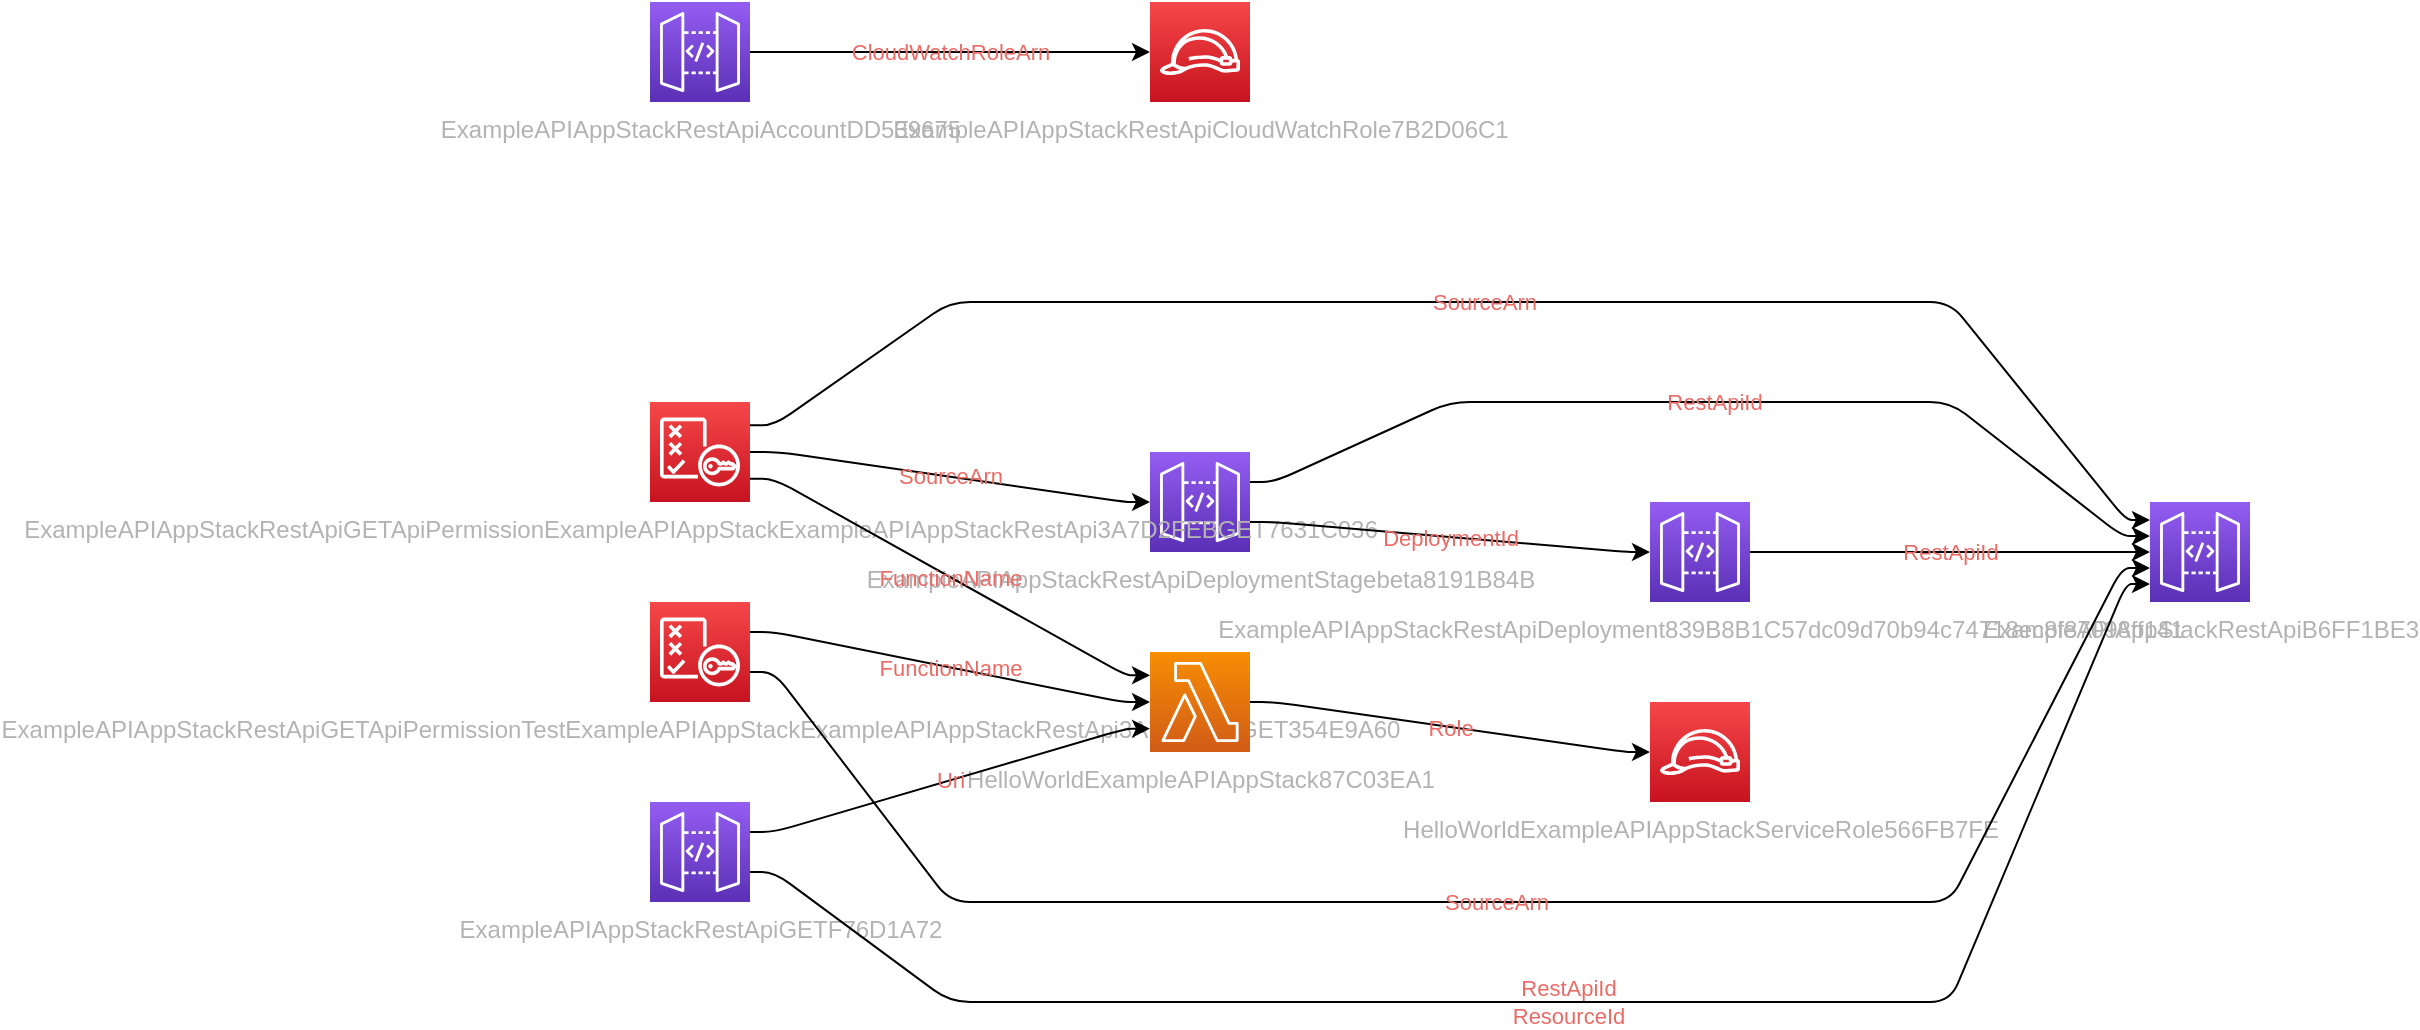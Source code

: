 <mxfile version="13.1.3" pages="2">
            <diagram id="diagramid" name="Diagram">
              <mxGraphModel><root><mxCell id="0"/><mxCell id="1" parent="0"/><mxCell id="2" value="ExampleAPIAppStackRestApiB6FF1BE3" style="outlineConnect=0;fontColor=#B3B3B3;gradientColor=#945DF2;gradientDirection=north;fillColor=#5A30B5;strokeColor=#ffffff;dashed=0;verticalLabelPosition=bottom;verticalAlign=top;align=center;html=1;fontSize=12;fontStyle=0;aspect=fixed;shape=mxgraph.aws4.resourceIcon;resIcon=mxgraph.aws4.api_gateway;" vertex="1" parent="1"><mxGeometry x="750" y="250" width="50" height="50" as="geometry"/></mxCell><mxCell id="3" value="ExampleAPIAppStackRestApiCloudWatchRole7B2D06C1" style="outlineConnect=0;fontColor=#B3B3B3;gradientColor=#F54749;gradientDirection=north;fillColor=#C7131F;strokeColor=#ffffff;dashed=0;verticalLabelPosition=bottom;verticalAlign=top;align=center;html=1;fontSize=12;fontStyle=0;aspect=fixed;shape=mxgraph.aws4.resourceIcon;resIcon=mxgraph.aws4.role;" vertex="1" parent="1"><mxGeometry x="250" width="50" height="50" as="geometry"/></mxCell><mxCell id="4" value="ExampleAPIAppStackRestApiAccountDD539675" style="outlineConnect=0;fontColor=#B3B3B3;gradientColor=#945DF2;gradientDirection=north;fillColor=#5A30B5;strokeColor=#ffffff;dashed=0;verticalLabelPosition=bottom;verticalAlign=top;align=center;html=1;fontSize=12;fontStyle=0;aspect=fixed;shape=mxgraph.aws4.resourceIcon;resIcon=mxgraph.aws4.api_gateway;" vertex="1" parent="1"><mxGeometry width="50" height="50" as="geometry"/></mxCell><mxCell id="5" value="ExampleAPIAppStackRestApiDeployment839B8B1C57dc09d70b94c74718ec8f87098ff141" style="outlineConnect=0;fontColor=#B3B3B3;gradientColor=#945DF2;gradientDirection=north;fillColor=#5A30B5;strokeColor=#ffffff;dashed=0;verticalLabelPosition=bottom;verticalAlign=top;align=center;html=1;fontSize=12;fontStyle=0;aspect=fixed;shape=mxgraph.aws4.resourceIcon;resIcon=mxgraph.aws4.api_gateway;" vertex="1" parent="1"><mxGeometry x="500" y="250" width="50" height="50" as="geometry"/></mxCell><mxCell id="6" value="ExampleAPIAppStackRestApiDeploymentStagebeta8191B84B" style="outlineConnect=0;fontColor=#B3B3B3;gradientColor=#945DF2;gradientDirection=north;fillColor=#5A30B5;strokeColor=#ffffff;dashed=0;verticalLabelPosition=bottom;verticalAlign=top;align=center;html=1;fontSize=12;fontStyle=0;aspect=fixed;shape=mxgraph.aws4.resourceIcon;resIcon=mxgraph.aws4.api_gateway;" vertex="1" parent="1"><mxGeometry x="250" y="225" width="50" height="50" as="geometry"/></mxCell><mxCell id="7" value="ExampleAPIAppStackRestApiGETApiPermissionExampleAPIAppStackExampleAPIAppStackRestApi3A7D2FEBGET7631C036" style="outlineConnect=0;fontColor=#B3B3B3;gradientColor=#F54749;gradientDirection=north;fillColor=#C7131F;strokeColor=#ffffff;dashed=0;verticalLabelPosition=bottom;verticalAlign=top;align=center;html=1;fontSize=12;fontStyle=0;aspect=fixed;shape=mxgraph.aws4.resourceIcon;resIcon=mxgraph.aws4.policy;" vertex="1" parent="1"><mxGeometry y="200" width="50" height="50" as="geometry"/></mxCell><mxCell id="8" value="ExampleAPIAppStackRestApiGETApiPermissionTestExampleAPIAppStackExampleAPIAppStackRestApi3A7D2FEBGET354E9A60" style="outlineConnect=0;fontColor=#B3B3B3;gradientColor=#F54749;gradientDirection=north;fillColor=#C7131F;strokeColor=#ffffff;dashed=0;verticalLabelPosition=bottom;verticalAlign=top;align=center;html=1;fontSize=12;fontStyle=0;aspect=fixed;shape=mxgraph.aws4.resourceIcon;resIcon=mxgraph.aws4.policy;" vertex="1" parent="1"><mxGeometry y="300" width="50" height="50" as="geometry"/></mxCell><mxCell id="9" value="ExampleAPIAppStackRestApiGETF76D1A72" style="outlineConnect=0;fontColor=#B3B3B3;gradientColor=#945DF2;gradientDirection=north;fillColor=#5A30B5;strokeColor=#ffffff;dashed=0;verticalLabelPosition=bottom;verticalAlign=top;align=center;html=1;fontSize=12;fontStyle=0;aspect=fixed;shape=mxgraph.aws4.resourceIcon;resIcon=mxgraph.aws4.api_gateway;" vertex="1" parent="1"><mxGeometry y="400" width="50" height="50" as="geometry"/></mxCell><mxCell id="10" value="HelloWorldExampleAPIAppStackServiceRole566FB7FE" style="outlineConnect=0;fontColor=#B3B3B3;gradientColor=#F54749;gradientDirection=north;fillColor=#C7131F;strokeColor=#ffffff;dashed=0;verticalLabelPosition=bottom;verticalAlign=top;align=center;html=1;fontSize=12;fontStyle=0;aspect=fixed;shape=mxgraph.aws4.resourceIcon;resIcon=mxgraph.aws4.role;" vertex="1" parent="1"><mxGeometry x="500" y="350" width="50" height="50" as="geometry"/></mxCell><mxCell id="11" value="HelloWorldExampleAPIAppStack87C03EA1" style="outlineConnect=0;fontColor=#B3B3B3;gradientColor=#F78E04;gradientDirection=north;fillColor=#D05C17;strokeColor=#ffffff;dashed=0;verticalLabelPosition=bottom;verticalAlign=top;align=center;html=1;fontSize=12;fontStyle=0;aspect=fixed;shape=mxgraph.aws4.resourceIcon;resIcon=mxgraph.aws4.lambda;" vertex="1" parent="1"><mxGeometry x="250" y="325" width="50" height="50" as="geometry"/></mxCell><mxCell id="ExampleAPIAppStackRestApiCloudWatchRole7B2D06C1|ExampleAPIAppStackRestApiAccountDD539675" value="CloudWatchRoleArn" style="edgeStyle=orthogonalEdgeStyle;rounded=1;orthogonalLoop=1;jettySize=auto;html=1;labelBackgroundColor=none;fontColor=#EA6B66;noEdgeStyle=1;orthogonal=1;" edge="1" parent="1" source="4" target="3"><mxGeometry relative="1" as="geometry"><Array as="points"><mxPoint x="62" y="25"/><mxPoint x="238" y="25"/></Array></mxGeometry></mxCell><mxCell id="ExampleAPIAppStackRestApiB6FF1BE3|ExampleAPIAppStackRestApiDeployment839B8B1C57dc09d70b94c74718ec8f87098ff141" value="RestApiId" style="edgeStyle=orthogonalEdgeStyle;rounded=1;orthogonalLoop=1;jettySize=auto;html=1;labelBackgroundColor=none;fontColor=#EA6B66;noEdgeStyle=1;orthogonal=1;" edge="1" parent="1" source="5" target="2"><mxGeometry relative="1" as="geometry"><Array as="points"><mxPoint x="562" y="275"/><mxPoint x="734" y="275"/></Array></mxGeometry></mxCell><mxCell id="ExampleAPIAppStackRestApiB6FF1BE3|ExampleAPIAppStackRestApiDeploymentStagebeta8191B84B" value="RestApiId" style="edgeStyle=orthogonalEdgeStyle;rounded=1;orthogonalLoop=1;jettySize=auto;html=1;labelBackgroundColor=none;fontColor=#EA6B66;noEdgeStyle=1;orthogonal=1;" edge="1" parent="1" source="6" target="2"><mxGeometry relative="1" as="geometry"><Array as="points"><mxPoint x="312" y="240"/><mxPoint x="400" y="200"/><mxPoint x="650" y="200"/><mxPoint x="736" y="267"/></Array></mxGeometry></mxCell><mxCell id="ExampleAPIAppStackRestApiDeployment839B8B1C57dc09d70b94c74718ec8f87098ff141|ExampleAPIAppStackRestApiDeploymentStagebeta8191B84B" value="DeploymentId" style="edgeStyle=orthogonalEdgeStyle;rounded=1;orthogonalLoop=1;jettySize=auto;html=1;labelBackgroundColor=none;fontColor=#EA6B66;noEdgeStyle=1;orthogonal=1;" edge="1" parent="1" source="6" target="5"><mxGeometry relative="1" as="geometry"><Array as="points"><mxPoint x="312" y="260"/><mxPoint x="488" y="275"/></Array></mxGeometry></mxCell><mxCell id="ExampleAPIAppStackRestApiB6FF1BE3|ExampleAPIAppStackRestApiGETApiPermissionExampleAPIAppStackExampleAPIAppStackRestApi3A7D2FEBGET7631C036" value="SourceArn" style="edgeStyle=orthogonalEdgeStyle;rounded=1;orthogonalLoop=1;jettySize=auto;html=1;labelBackgroundColor=none;fontColor=#EA6B66;noEdgeStyle=1;orthogonal=1;" edge="1" parent="1" source="7" target="2"><mxGeometry relative="1" as="geometry"><Array as="points"><mxPoint x="62" y="211.667"/><mxPoint x="150" y="150"/><mxPoint x="400" y="150"/><mxPoint x="400" y="150"/><mxPoint x="650" y="150"/><mxPoint x="738" y="259"/></Array></mxGeometry></mxCell><mxCell id="ExampleAPIAppStackRestApiDeploymentStagebeta8191B84B|ExampleAPIAppStackRestApiGETApiPermissionExampleAPIAppStackExampleAPIAppStackRestApi3A7D2FEBGET7631C036" value="SourceArn" style="edgeStyle=orthogonalEdgeStyle;rounded=1;orthogonalLoop=1;jettySize=auto;html=1;labelBackgroundColor=none;fontColor=#EA6B66;noEdgeStyle=1;orthogonal=1;" edge="1" parent="1" source="7" target="6"><mxGeometry relative="1" as="geometry"><Array as="points"><mxPoint x="64" y="225"/><mxPoint x="238" y="250"/></Array></mxGeometry></mxCell><mxCell id="HelloWorldExampleAPIAppStack87C03EA1|ExampleAPIAppStackRestApiGETApiPermissionExampleAPIAppStackExampleAPIAppStackRestApi3A7D2FEBGET7631C036" value="FunctionName" style="edgeStyle=orthogonalEdgeStyle;rounded=1;orthogonalLoop=1;jettySize=auto;html=1;labelBackgroundColor=none;fontColor=#EA6B66;noEdgeStyle=1;orthogonal=1;" edge="1" parent="1" source="7" target="11"><mxGeometry relative="1" as="geometry"><Array as="points"><mxPoint x="62" y="238.333"/><mxPoint x="238" y="336.667"/></Array></mxGeometry></mxCell><mxCell id="ExampleAPIAppStackRestApiB6FF1BE3|ExampleAPIAppStackRestApiGETApiPermissionTestExampleAPIAppStackExampleAPIAppStackRestApi3A7D2FEBGET354E9A60" value="SourceArn" style="edgeStyle=orthogonalEdgeStyle;rounded=1;orthogonalLoop=1;jettySize=auto;html=1;labelBackgroundColor=none;fontColor=#EA6B66;noEdgeStyle=1;orthogonal=1;" edge="1" parent="1" source="8" target="2"><mxGeometry relative="1" as="geometry"><Array as="points"><mxPoint x="62" y="335"/><mxPoint x="150" y="450"/><mxPoint x="400" y="450"/><mxPoint x="400" y="450"/><mxPoint x="650" y="450"/><mxPoint x="736" y="283"/></Array></mxGeometry></mxCell><mxCell id="HelloWorldExampleAPIAppStack87C03EA1|ExampleAPIAppStackRestApiGETApiPermissionTestExampleAPIAppStackExampleAPIAppStackRestApi3A7D2FEBGET354E9A60" value="FunctionName" style="edgeStyle=orthogonalEdgeStyle;rounded=1;orthogonalLoop=1;jettySize=auto;html=1;labelBackgroundColor=none;fontColor=#EA6B66;noEdgeStyle=1;orthogonal=1;" edge="1" parent="1" source="8" target="11"><mxGeometry relative="1" as="geometry"><Array as="points"><mxPoint x="62" y="315"/><mxPoint x="236" y="350"/></Array></mxGeometry></mxCell><mxCell id="ExampleAPIAppStackRestApiB6FF1BE3|ExampleAPIAppStackRestApiGETF76D1A72" value="RestApiId&#xA;ResourceId" style="edgeStyle=orthogonalEdgeStyle;rounded=1;orthogonalLoop=1;jettySize=auto;html=1;labelBackgroundColor=none;fontColor=#EA6B66;noEdgeStyle=1;orthogonal=1;" edge="1" parent="1" source="9" target="2"><mxGeometry relative="1" as="geometry"><Array as="points"><mxPoint x="62" y="435"/><mxPoint x="150" y="500"/><mxPoint x="400" y="500"/><mxPoint x="400" y="500"/><mxPoint x="650" y="500"/><mxPoint x="738" y="291"/></Array></mxGeometry></mxCell><mxCell id="HelloWorldExampleAPIAppStack87C03EA1|ExampleAPIAppStackRestApiGETF76D1A72" value="Uri" style="edgeStyle=orthogonalEdgeStyle;rounded=1;orthogonalLoop=1;jettySize=auto;html=1;labelBackgroundColor=none;fontColor=#EA6B66;noEdgeStyle=1;orthogonal=1;" edge="1" parent="1" source="9" target="11"><mxGeometry relative="1" as="geometry"><Array as="points"><mxPoint x="62" y="415"/><mxPoint x="238" y="363.333"/></Array></mxGeometry></mxCell><mxCell id="HelloWorldExampleAPIAppStackServiceRole566FB7FE|HelloWorldExampleAPIAppStack87C03EA1" value="Role" style="edgeStyle=orthogonalEdgeStyle;rounded=1;orthogonalLoop=1;jettySize=auto;html=1;labelBackgroundColor=none;fontColor=#EA6B66;noEdgeStyle=1;orthogonal=1;" edge="1" parent="1" source="11" target="10"><mxGeometry relative="1" as="geometry"><Array as="points"><mxPoint x="312" y="350"/><mxPoint x="488" y="375"/></Array></mxGeometry></mxCell></root></mxGraphModel>
            </diagram>
          </mxfile>